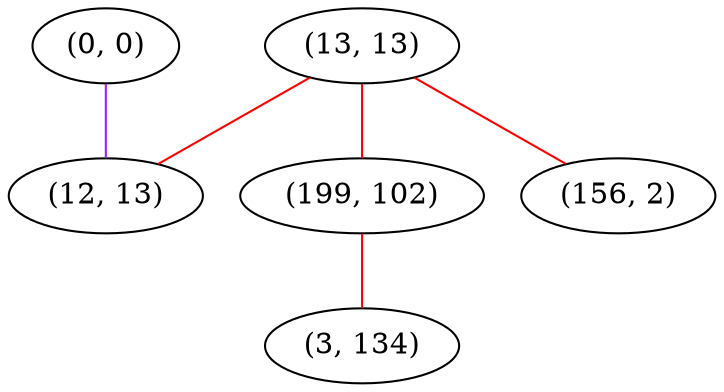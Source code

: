 graph "" {
"(0, 0)";
"(13, 13)";
"(12, 13)";
"(199, 102)";
"(156, 2)";
"(3, 134)";
"(0, 0)" -- "(12, 13)"  [color=purple, key=0, weight=4];
"(13, 13)" -- "(12, 13)"  [color=red, key=0, weight=1];
"(13, 13)" -- "(156, 2)"  [color=red, key=0, weight=1];
"(13, 13)" -- "(199, 102)"  [color=red, key=0, weight=1];
"(199, 102)" -- "(3, 134)"  [color=red, key=0, weight=1];
}
